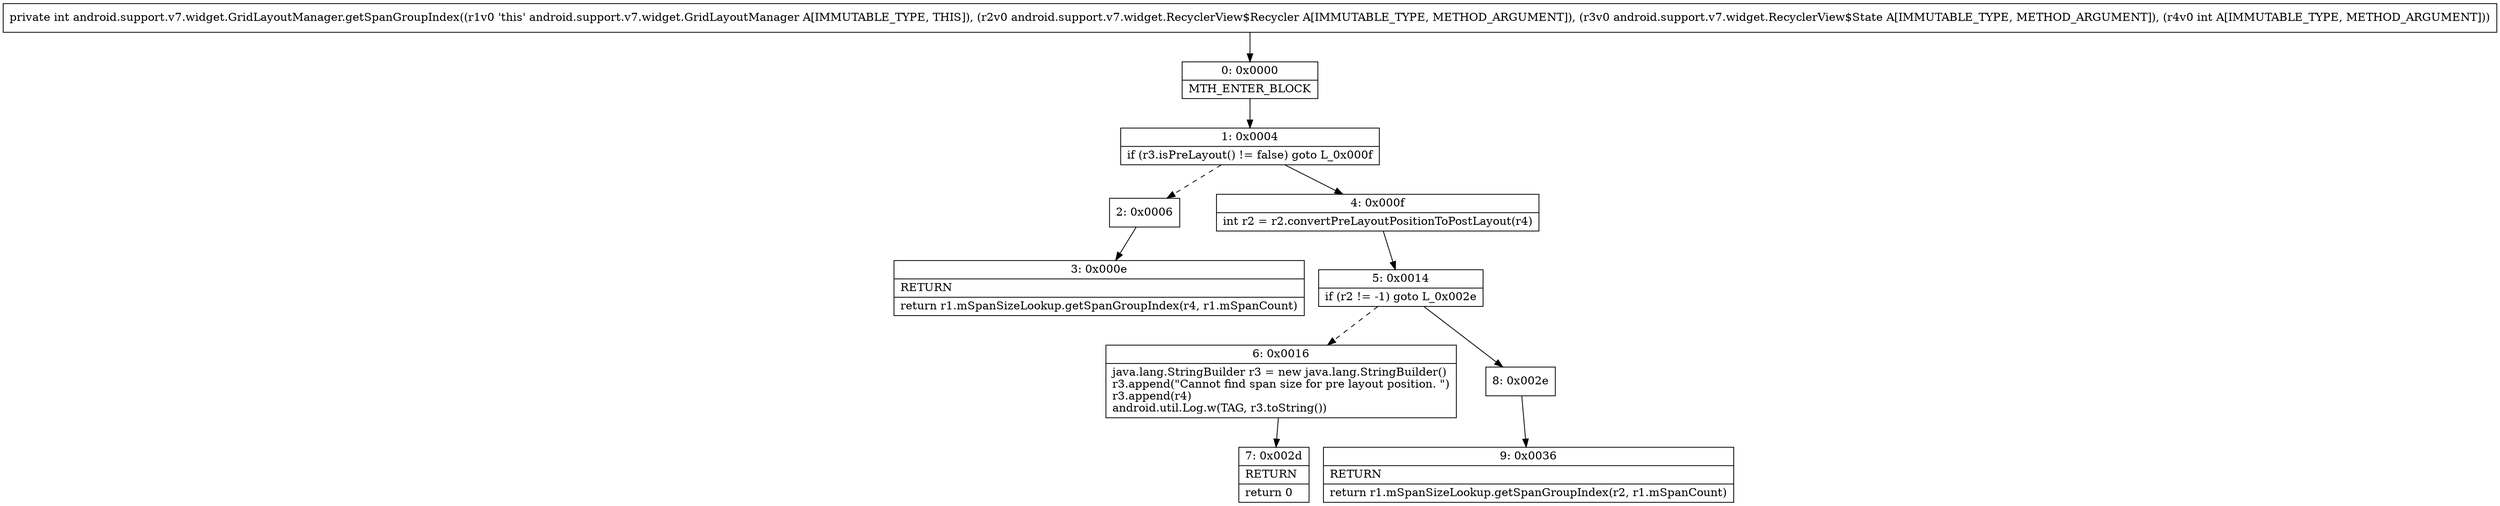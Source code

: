 digraph "CFG forandroid.support.v7.widget.GridLayoutManager.getSpanGroupIndex(Landroid\/support\/v7\/widget\/RecyclerView$Recycler;Landroid\/support\/v7\/widget\/RecyclerView$State;I)I" {
Node_0 [shape=record,label="{0\:\ 0x0000|MTH_ENTER_BLOCK\l}"];
Node_1 [shape=record,label="{1\:\ 0x0004|if (r3.isPreLayout() != false) goto L_0x000f\l}"];
Node_2 [shape=record,label="{2\:\ 0x0006}"];
Node_3 [shape=record,label="{3\:\ 0x000e|RETURN\l|return r1.mSpanSizeLookup.getSpanGroupIndex(r4, r1.mSpanCount)\l}"];
Node_4 [shape=record,label="{4\:\ 0x000f|int r2 = r2.convertPreLayoutPositionToPostLayout(r4)\l}"];
Node_5 [shape=record,label="{5\:\ 0x0014|if (r2 != \-1) goto L_0x002e\l}"];
Node_6 [shape=record,label="{6\:\ 0x0016|java.lang.StringBuilder r3 = new java.lang.StringBuilder()\lr3.append(\"Cannot find span size for pre layout position. \")\lr3.append(r4)\landroid.util.Log.w(TAG, r3.toString())\l}"];
Node_7 [shape=record,label="{7\:\ 0x002d|RETURN\l|return 0\l}"];
Node_8 [shape=record,label="{8\:\ 0x002e}"];
Node_9 [shape=record,label="{9\:\ 0x0036|RETURN\l|return r1.mSpanSizeLookup.getSpanGroupIndex(r2, r1.mSpanCount)\l}"];
MethodNode[shape=record,label="{private int android.support.v7.widget.GridLayoutManager.getSpanGroupIndex((r1v0 'this' android.support.v7.widget.GridLayoutManager A[IMMUTABLE_TYPE, THIS]), (r2v0 android.support.v7.widget.RecyclerView$Recycler A[IMMUTABLE_TYPE, METHOD_ARGUMENT]), (r3v0 android.support.v7.widget.RecyclerView$State A[IMMUTABLE_TYPE, METHOD_ARGUMENT]), (r4v0 int A[IMMUTABLE_TYPE, METHOD_ARGUMENT])) }"];
MethodNode -> Node_0;
Node_0 -> Node_1;
Node_1 -> Node_2[style=dashed];
Node_1 -> Node_4;
Node_2 -> Node_3;
Node_4 -> Node_5;
Node_5 -> Node_6[style=dashed];
Node_5 -> Node_8;
Node_6 -> Node_7;
Node_8 -> Node_9;
}


